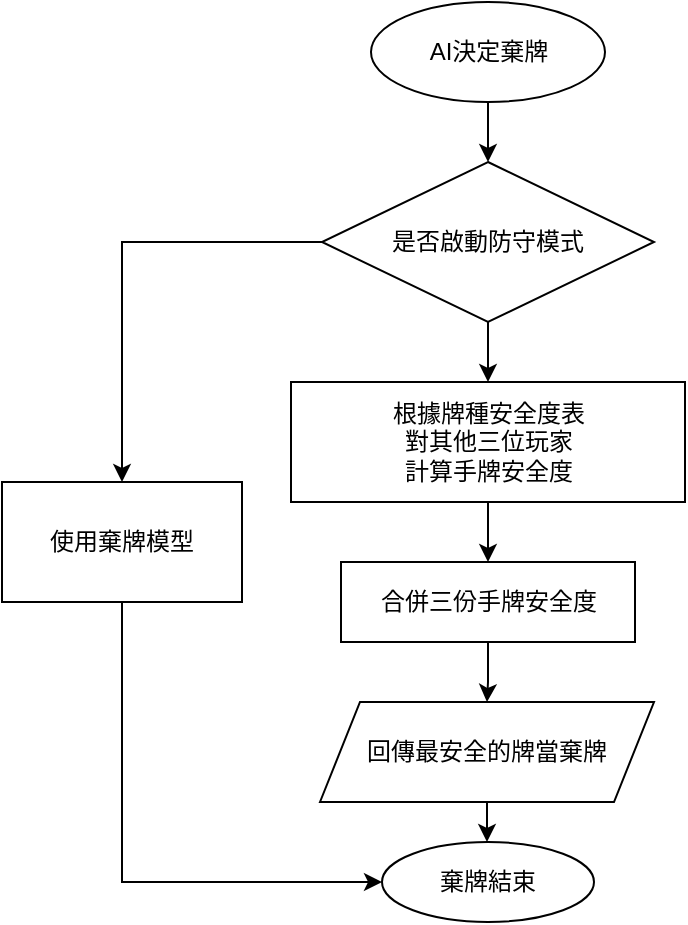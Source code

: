 <mxfile version="28.0.7">
  <diagram name="第 1 页" id="VWCsTdeQ8Tj-Na0nY449">
    <mxGraphModel dx="1426" dy="743" grid="1" gridSize="10" guides="1" tooltips="1" connect="1" arrows="1" fold="1" page="1" pageScale="1" pageWidth="827" pageHeight="1169" math="0" shadow="0">
      <root>
        <mxCell id="0" />
        <mxCell id="1" parent="0" />
        <mxCell id="_Bzt_F_EUlDs55WCUm18-6" style="edgeStyle=orthogonalEdgeStyle;rounded=0;orthogonalLoop=1;jettySize=auto;html=1;entryX=0.5;entryY=0;entryDx=0;entryDy=0;" edge="1" parent="1" source="_Bzt_F_EUlDs55WCUm18-2" target="_Bzt_F_EUlDs55WCUm18-5">
          <mxGeometry relative="1" as="geometry" />
        </mxCell>
        <mxCell id="_Bzt_F_EUlDs55WCUm18-16" style="edgeStyle=orthogonalEdgeStyle;rounded=0;orthogonalLoop=1;jettySize=auto;html=1;entryX=0.5;entryY=0;entryDx=0;entryDy=0;" edge="1" parent="1" source="_Bzt_F_EUlDs55WCUm18-2" target="_Bzt_F_EUlDs55WCUm18-15">
          <mxGeometry relative="1" as="geometry" />
        </mxCell>
        <mxCell id="_Bzt_F_EUlDs55WCUm18-2" value="是否啟動防守模式" style="rhombus;whiteSpace=wrap;html=1;" vertex="1" parent="1">
          <mxGeometry x="360" y="140" width="166" height="80" as="geometry" />
        </mxCell>
        <mxCell id="_Bzt_F_EUlDs55WCUm18-8" style="edgeStyle=orthogonalEdgeStyle;rounded=0;orthogonalLoop=1;jettySize=auto;html=1;entryX=0.5;entryY=0;entryDx=0;entryDy=0;" edge="1" parent="1" source="_Bzt_F_EUlDs55WCUm18-5" target="_Bzt_F_EUlDs55WCUm18-7">
          <mxGeometry relative="1" as="geometry" />
        </mxCell>
        <mxCell id="_Bzt_F_EUlDs55WCUm18-5" value="根據牌種安全度表&lt;br&gt;對其他三位玩家&lt;div&gt;計算手牌安全度&lt;/div&gt;" style="rounded=0;whiteSpace=wrap;html=1;" vertex="1" parent="1">
          <mxGeometry x="344.5" y="250" width="197" height="60" as="geometry" />
        </mxCell>
        <mxCell id="_Bzt_F_EUlDs55WCUm18-12" style="edgeStyle=orthogonalEdgeStyle;rounded=0;orthogonalLoop=1;jettySize=auto;html=1;entryX=0.5;entryY=0;entryDx=0;entryDy=0;" edge="1" parent="1" source="_Bzt_F_EUlDs55WCUm18-7" target="_Bzt_F_EUlDs55WCUm18-11">
          <mxGeometry relative="1" as="geometry" />
        </mxCell>
        <mxCell id="_Bzt_F_EUlDs55WCUm18-7" value="合併三份手牌安全度" style="rounded=0;whiteSpace=wrap;html=1;" vertex="1" parent="1">
          <mxGeometry x="369.5" y="340" width="147" height="40" as="geometry" />
        </mxCell>
        <mxCell id="_Bzt_F_EUlDs55WCUm18-10" style="edgeStyle=orthogonalEdgeStyle;rounded=0;orthogonalLoop=1;jettySize=auto;html=1;entryX=0.5;entryY=0;entryDx=0;entryDy=0;" edge="1" parent="1" source="_Bzt_F_EUlDs55WCUm18-9" target="_Bzt_F_EUlDs55WCUm18-2">
          <mxGeometry relative="1" as="geometry" />
        </mxCell>
        <mxCell id="_Bzt_F_EUlDs55WCUm18-9" value="AI決定棄牌" style="ellipse;whiteSpace=wrap;html=1;" vertex="1" parent="1">
          <mxGeometry x="384.5" y="60" width="117" height="50" as="geometry" />
        </mxCell>
        <mxCell id="_Bzt_F_EUlDs55WCUm18-14" style="edgeStyle=orthogonalEdgeStyle;rounded=0;orthogonalLoop=1;jettySize=auto;html=1;entryX=0.5;entryY=0;entryDx=0;entryDy=0;" edge="1" parent="1" source="_Bzt_F_EUlDs55WCUm18-11" target="_Bzt_F_EUlDs55WCUm18-13">
          <mxGeometry relative="1" as="geometry" />
        </mxCell>
        <mxCell id="_Bzt_F_EUlDs55WCUm18-11" value="回傳最安全的牌當棄牌" style="shape=parallelogram;perimeter=parallelogramPerimeter;whiteSpace=wrap;html=1;fixedSize=1;" vertex="1" parent="1">
          <mxGeometry x="359" y="410" width="167" height="50" as="geometry" />
        </mxCell>
        <mxCell id="_Bzt_F_EUlDs55WCUm18-13" value="棄牌結束" style="ellipse;whiteSpace=wrap;html=1;" vertex="1" parent="1">
          <mxGeometry x="390" y="480" width="106" height="40" as="geometry" />
        </mxCell>
        <mxCell id="_Bzt_F_EUlDs55WCUm18-17" style="edgeStyle=orthogonalEdgeStyle;rounded=0;orthogonalLoop=1;jettySize=auto;html=1;entryX=0;entryY=0.5;entryDx=0;entryDy=0;" edge="1" parent="1" source="_Bzt_F_EUlDs55WCUm18-15" target="_Bzt_F_EUlDs55WCUm18-13">
          <mxGeometry relative="1" as="geometry">
            <Array as="points">
              <mxPoint x="260" y="500" />
            </Array>
          </mxGeometry>
        </mxCell>
        <mxCell id="_Bzt_F_EUlDs55WCUm18-15" value="使用棄牌模型" style="rounded=0;whiteSpace=wrap;html=1;" vertex="1" parent="1">
          <mxGeometry x="200" y="300" width="120" height="60" as="geometry" />
        </mxCell>
      </root>
    </mxGraphModel>
  </diagram>
</mxfile>
